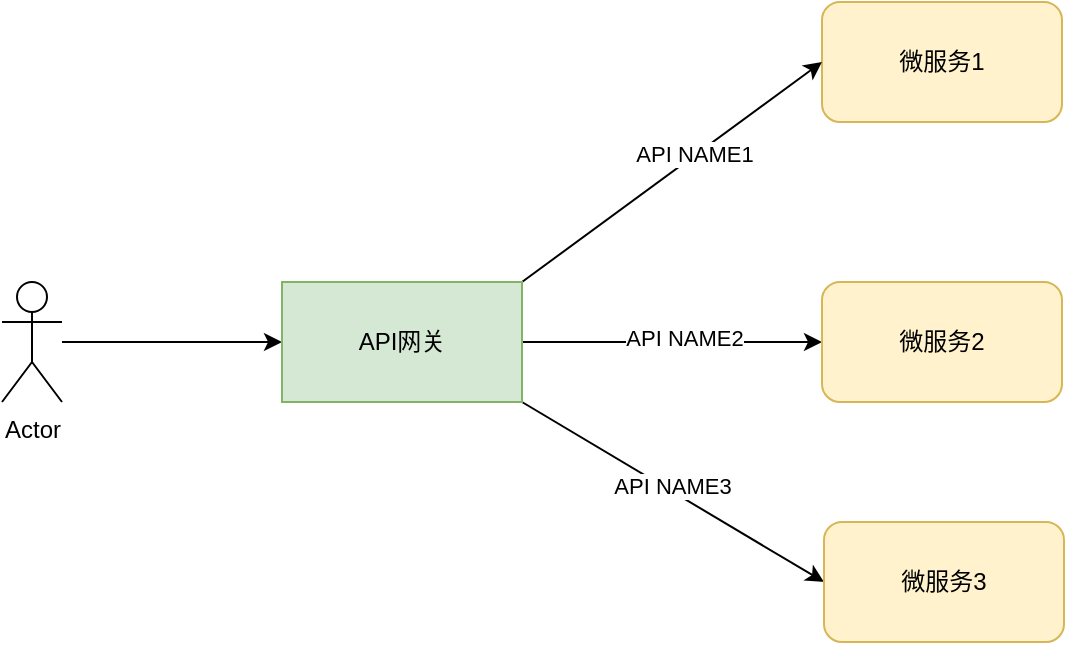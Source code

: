 <mxfile version="17.4.2" type="device"><diagram id="ReGmrj43KWFTY1i2ksqi" name="Page-1"><mxGraphModel dx="1106" dy="876" grid="1" gridSize="10" guides="1" tooltips="1" connect="1" arrows="1" fold="1" page="1" pageScale="1" pageWidth="850" pageHeight="1100" math="0" shadow="0"><root><mxCell id="0"/><mxCell id="1" parent="0"/><mxCell id="SBhIIJTKDUf0Kwddx0yJ-1" value="微服务1" style="rounded=1;whiteSpace=wrap;html=1;fillColor=#fff2cc;strokeColor=#d6b656;" parent="1" vertex="1"><mxGeometry x="440" y="40" width="120" height="60" as="geometry"/></mxCell><mxCell id="SBhIIJTKDUf0Kwddx0yJ-5" style="rounded=0;orthogonalLoop=1;jettySize=auto;html=1;entryX=0;entryY=0.5;entryDx=0;entryDy=0;exitX=1;exitY=0;exitDx=0;exitDy=0;" parent="1" source="hju8W8ZIinL5nRHz2e9I-1" target="SBhIIJTKDUf0Kwddx0yJ-1" edge="1"><mxGeometry relative="1" as="geometry"><mxPoint x="210" y="160" as="sourcePoint"/></mxGeometry></mxCell><mxCell id="SBhIIJTKDUf0Kwddx0yJ-8" value="API NAME1" style="edgeLabel;html=1;align=center;verticalAlign=middle;resizable=0;points=[];" parent="SBhIIJTKDUf0Kwddx0yJ-5" vertex="1" connectable="0"><mxGeometry x="0.147" y="1" relative="1" as="geometry"><mxPoint as="offset"/></mxGeometry></mxCell><mxCell id="SBhIIJTKDUf0Kwddx0yJ-6" style="edgeStyle=none;rounded=0;orthogonalLoop=1;jettySize=auto;html=1;exitX=1;exitY=0.5;exitDx=0;exitDy=0;" parent="1" source="hju8W8ZIinL5nRHz2e9I-1" target="SBhIIJTKDUf0Kwddx0yJ-4" edge="1"><mxGeometry relative="1" as="geometry"><mxPoint x="270" y="200" as="sourcePoint"/></mxGeometry></mxCell><mxCell id="SBhIIJTKDUf0Kwddx0yJ-9" value="API NAME2" style="edgeLabel;html=1;align=center;verticalAlign=middle;resizable=0;points=[];" parent="SBhIIJTKDUf0Kwddx0yJ-6" vertex="1" connectable="0"><mxGeometry x="0.083" y="2" relative="1" as="geometry"><mxPoint as="offset"/></mxGeometry></mxCell><mxCell id="SBhIIJTKDUf0Kwddx0yJ-7" style="edgeStyle=none;rounded=0;orthogonalLoop=1;jettySize=auto;html=1;entryX=0;entryY=0.5;entryDx=0;entryDy=0;exitX=1;exitY=1;exitDx=0;exitDy=0;" parent="1" source="hju8W8ZIinL5nRHz2e9I-1" target="SBhIIJTKDUf0Kwddx0yJ-3" edge="1"><mxGeometry relative="1" as="geometry"><mxPoint x="270" y="300" as="sourcePoint"/></mxGeometry></mxCell><mxCell id="SBhIIJTKDUf0Kwddx0yJ-10" value="API NAME3" style="edgeLabel;html=1;align=center;verticalAlign=middle;resizable=0;points=[];" parent="SBhIIJTKDUf0Kwddx0yJ-7" vertex="1" connectable="0"><mxGeometry x="-0.025" y="2" relative="1" as="geometry"><mxPoint as="offset"/></mxGeometry></mxCell><mxCell id="hju8W8ZIinL5nRHz2e9I-2" style="edgeStyle=orthogonalEdgeStyle;rounded=0;orthogonalLoop=1;jettySize=auto;html=1;" edge="1" parent="1" source="SBhIIJTKDUf0Kwddx0yJ-2" target="hju8W8ZIinL5nRHz2e9I-1"><mxGeometry relative="1" as="geometry"/></mxCell><mxCell id="SBhIIJTKDUf0Kwddx0yJ-2" value="Actor" style="shape=umlActor;verticalLabelPosition=bottom;verticalAlign=top;html=1;outlineConnect=0;" parent="1" vertex="1"><mxGeometry x="30" y="180" width="30" height="60" as="geometry"/></mxCell><mxCell id="SBhIIJTKDUf0Kwddx0yJ-3" value="微服务3" style="rounded=1;whiteSpace=wrap;html=1;fillColor=#fff2cc;strokeColor=#d6b656;" parent="1" vertex="1"><mxGeometry x="441" y="300" width="120" height="60" as="geometry"/></mxCell><mxCell id="SBhIIJTKDUf0Kwddx0yJ-4" value="微服务2" style="rounded=1;whiteSpace=wrap;html=1;fillColor=#fff2cc;strokeColor=#d6b656;" parent="1" vertex="1"><mxGeometry x="440" y="180" width="120" height="60" as="geometry"/></mxCell><mxCell id="hju8W8ZIinL5nRHz2e9I-1" value="API网关" style="rounded=0;whiteSpace=wrap;html=1;fillColor=#d5e8d4;strokeColor=#82b366;" vertex="1" parent="1"><mxGeometry x="170" y="180" width="120" height="60" as="geometry"/></mxCell></root></mxGraphModel></diagram></mxfile>
